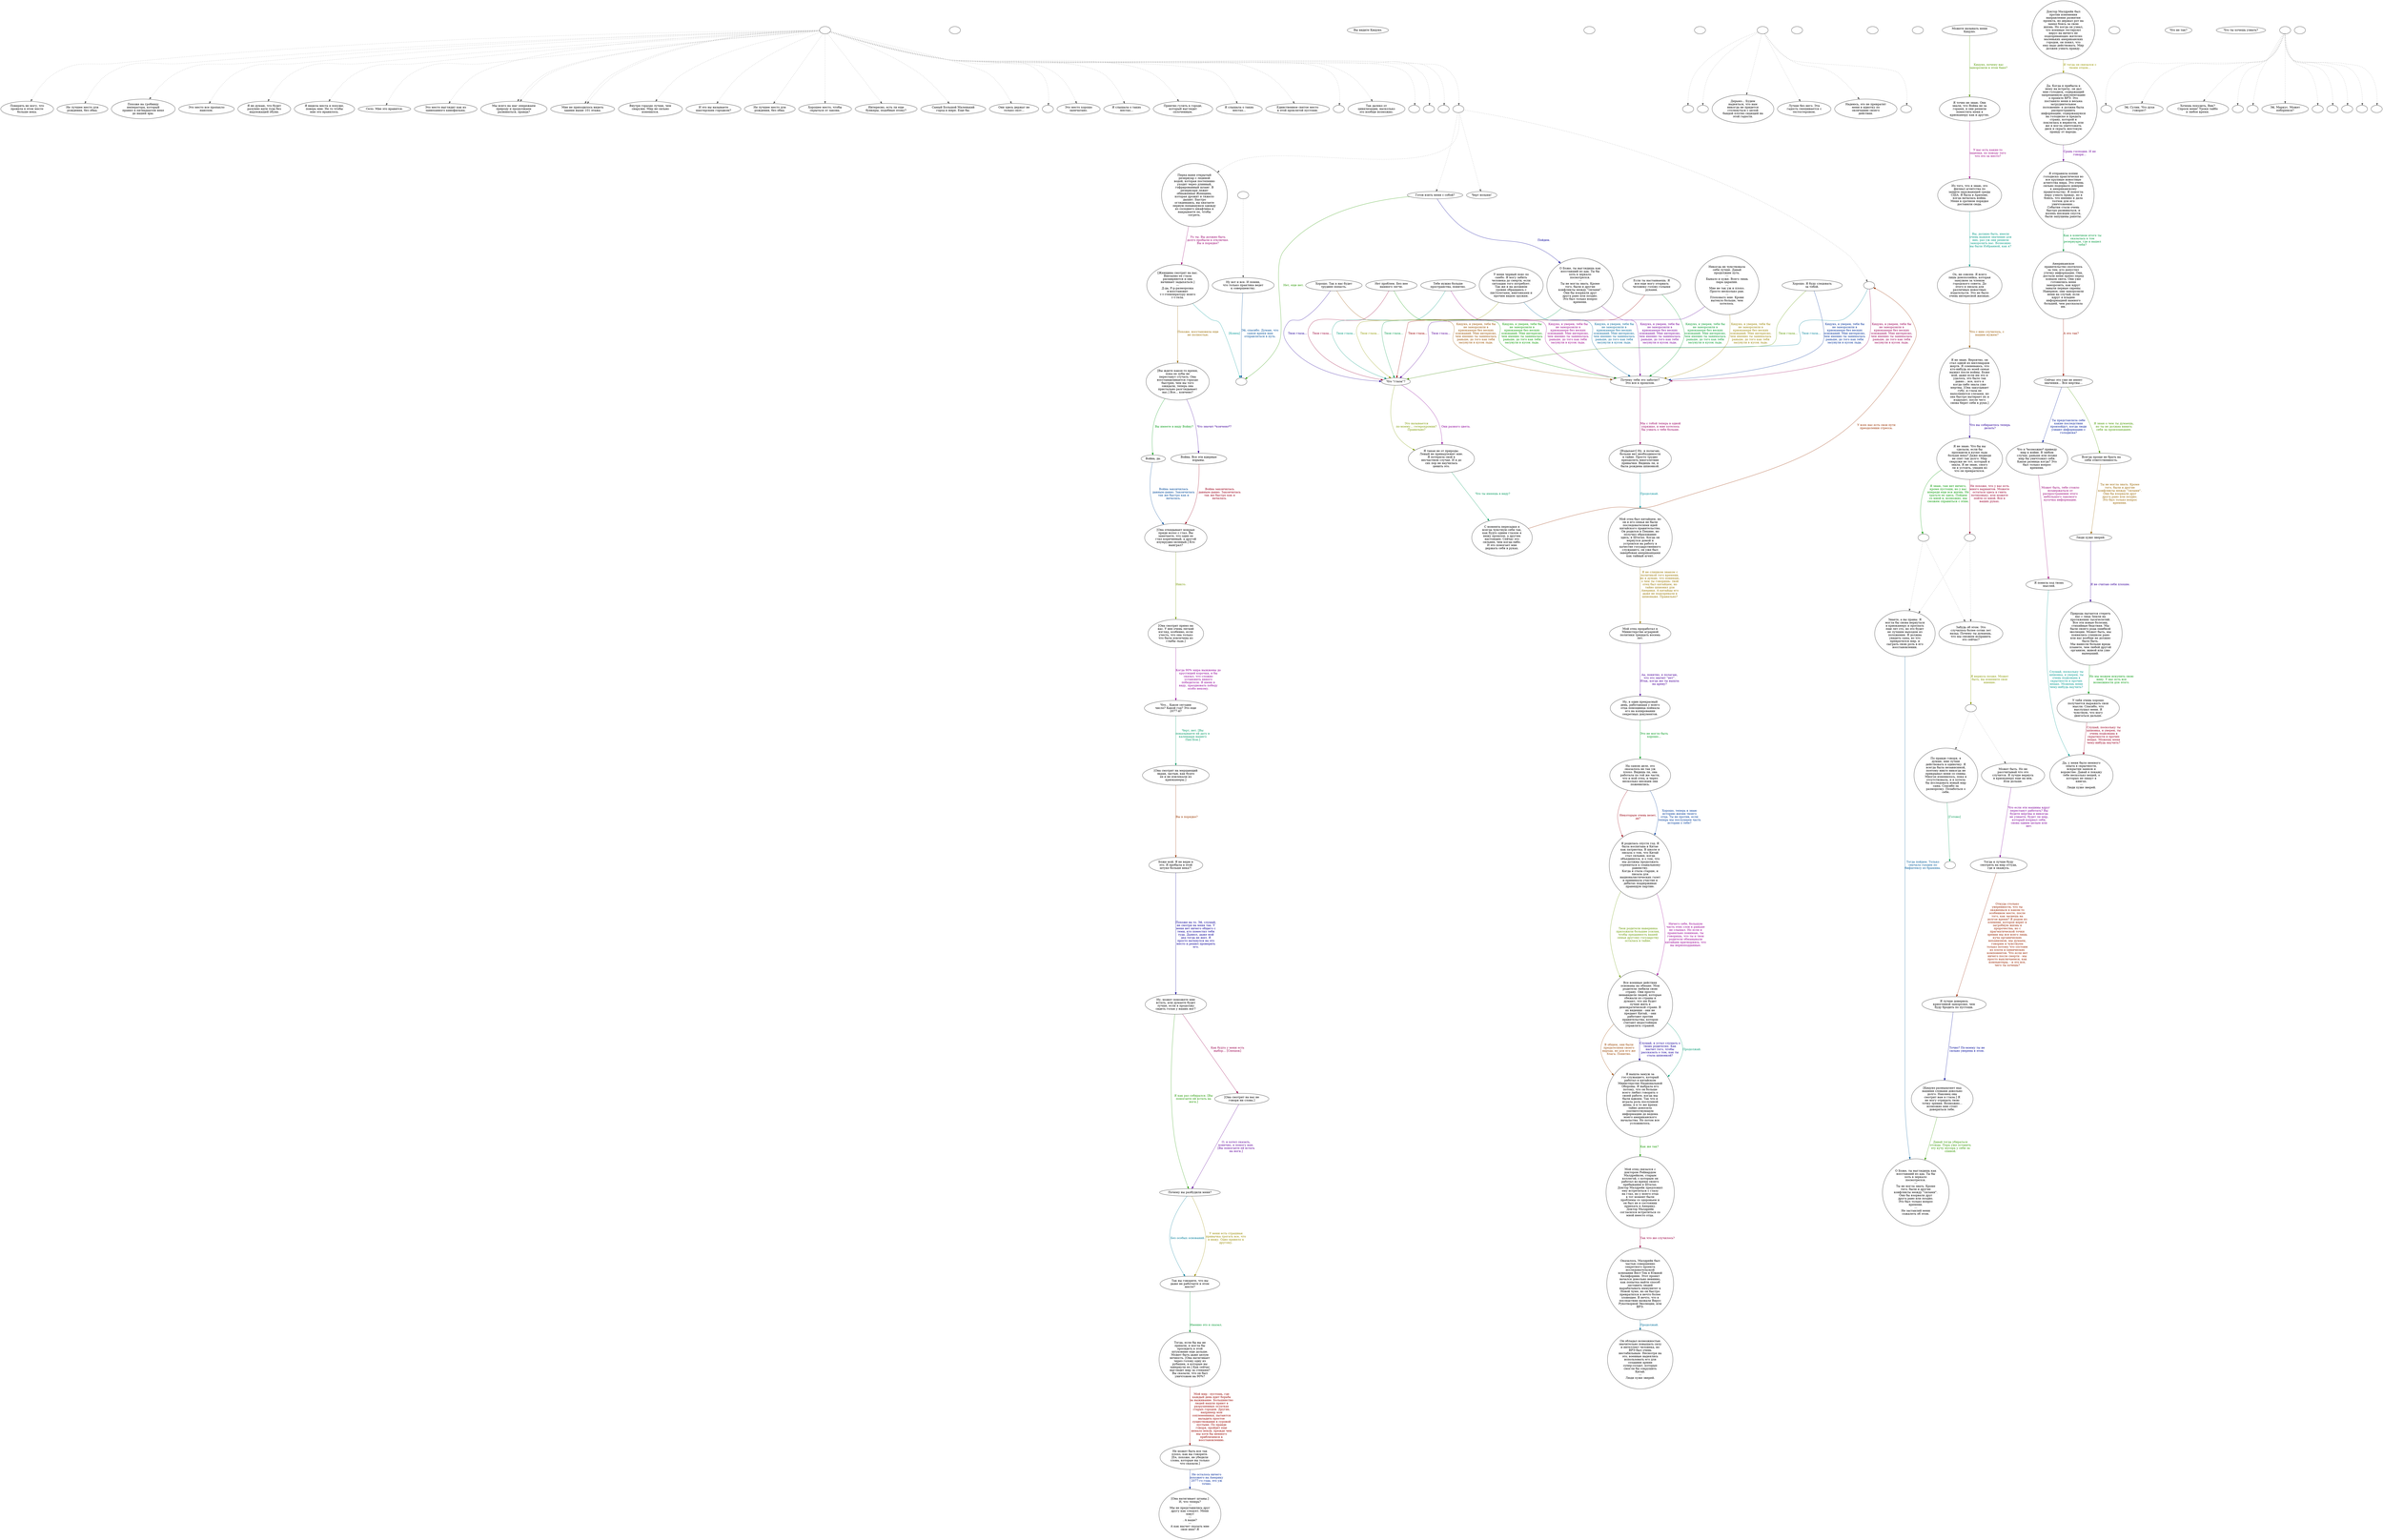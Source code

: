 digraph epac12 {
  "critter_p_proc" [style=filled       fillcolor="#FFFFFF"       color="#000000"]
  "critter_p_proc" -> "Node2000" [style=dotted color="#555555"]
  "critter_p_proc" -> "Node2001" [style=dotted color="#555555"]
  "critter_p_proc" -> "Node2002" [style=dotted color="#555555"]
  "critter_p_proc" -> "Node2003" [style=dotted color="#555555"]
  "critter_p_proc" -> "Node2004" [style=dotted color="#555555"]
  "critter_p_proc" -> "Node2005" [style=dotted color="#555555"]
  "critter_p_proc" -> "Node2006" [style=dotted color="#555555"]
  "critter_p_proc" -> "Node2007" [style=dotted color="#555555"]
  "critter_p_proc" -> "Node2018" [style=dotted color="#555555"]
  "critter_p_proc" -> "Node2019" [style=dotted color="#555555"]
  "critter_p_proc" -> "Node2010" [style=dotted color="#555555"]
  "critter_p_proc" -> "Node2011" [style=dotted color="#555555"]
  "critter_p_proc" -> "Node2012" [style=dotted color="#555555"]
  "critter_p_proc" -> "Node2013" [style=dotted color="#555555"]
  "critter_p_proc" -> "Node2014" [style=dotted color="#555555"]
  "critter_p_proc" -> "Node2015" [style=dotted color="#555555"]
  "critter_p_proc" -> "Node2016" [style=dotted color="#555555"]
  "critter_p_proc" -> "Node2017" [style=dotted color="#555555"]
  "critter_p_proc" -> "Node2018" [style=dotted color="#555555"]
  "critter_p_proc" -> "Node2019" [style=dotted color="#555555"]
  "critter_p_proc" -> "Node2020" [style=dotted color="#555555"]
  "critter_p_proc" -> "Node2021" [style=dotted color="#555555"]
  "critter_p_proc" -> "Node2022" [style=dotted color="#555555"]
  "critter_p_proc" -> "Node2023" [style=dotted color="#555555"]
  "critter_p_proc" -> "Node2024" [style=dotted color="#555555"]
  "critter_p_proc" -> "Node2025" [style=dotted color="#555555"]
  "critter_p_proc" -> "Node2026" [style=dotted color="#555555"]
  "critter_p_proc" -> "Node2027" [style=dotted color="#555555"]
  "critter_p_proc" -> "Node2028" [style=dotted color="#555555"]
  "critter_p_proc" -> "Node2029" [style=dotted color="#555555"]
  "critter_p_proc" -> "talk_p_proc" [style=dotted color="#555555"]
  "critter_p_proc" [label=""]
  "start" [style=filled       fillcolor="#FFFFFF"       color="#000000"]
  "start" [label=""]
  "look_at_p_proc" [style=filled       fillcolor="#FFFFFF"       color="#000000"]
  "look_at_p_proc" [label="Вы видите Кицунэ."]
  "description_p_proc" [style=filled       fillcolor="#FFFFFF"       color="#000000"]
  "description_p_proc" [label=""]
  "use_skill_on_p_proc" [style=filled       fillcolor="#FFFFFF"       color="#000000"]
  "use_skill_on_p_proc" [label=""]
  "use_obj_on_p_proc" [style=filled       fillcolor="#FFFFFF"       color="#000000"]
  "use_obj_on_p_proc" -> "Node4000" [style=dotted color="#555555"]
  "use_obj_on_p_proc" -> "Node4001" [style=dotted color="#555555"]
  "use_obj_on_p_proc" -> "Node4002" [style=dotted color="#555555"]
  "use_obj_on_p_proc" -> "Node4003" [style=dotted color="#555555"]
  "use_obj_on_p_proc" -> "Node4004" [style=dotted color="#555555"]
  "use_obj_on_p_proc" -> "Node4005" [style=dotted color="#555555"]
  "use_obj_on_p_proc" [label=""]
  "damage_p_proc" [style=filled       fillcolor="#FFFFFF"       color="#000000"]
  "damage_p_proc" [label=""]
  "map_enter_p_proc" [style=filled       fillcolor="#FFFFFF"       color="#000000"]
  "map_enter_p_proc" [label=""]
  "map_update_p_proc" [style=filled       fillcolor="#FFFFFF"       color="#000000"]
  "map_update_p_proc" [label=""]
  "talk_p_proc" [style=filled       fillcolor="#FFFFFF"       color="#000000"]
  "talk_p_proc" -> "Node001" [style=dotted color="#555555"]
  "talk_p_proc" -> "Node1000" [style=dotted color="#555555"]
  "talk_p_proc" -> "Node060" [style=dotted color="#555555"]
  "talk_p_proc" -> "kill_p_proc" [style=dotted color="#555555"]
  "talk_p_proc" [label=""]
  "kill_p_proc" [style=filled       fillcolor="#FFFFFF"       color="#000000"]
  "kill_p_proc" [label="Черт возьми!"]
  "Node001" [style=filled       fillcolor="#FFFFFF"       color="#000000"]
  "Node001" [label="Перед вами открытый\nрезервуар с ледяной\nводой, которая постепенно\nуходит через длинный,\nгофрированный шланг. В\nрезервуаре лежит\nобнаженная Женщина,\nкоторая дрожит и тяжело\nдышит. Быстро\nоглядевшись, вы хватаете\nпервую попавшуюся одежду\nиз соседнего шкафчика и\nнакрываете ее, чтобы\nсогреть."]
  "Node001" -> "Node002" [label="Ух ты. Вы должно быть\nдолго пробыли в отключке.\nВы в порядке?" color="#99006E" fontcolor="#99006E"]
  "Node002" [style=filled       fillcolor="#FFFFFF"       color="#000000"]
  "Node002" [label="[Женщина смотрит на вас.\nВнезапно ее глаза\nрасширяются и она\nначинает задыхаться.]\n---\nД-да, Р-р-разморозка\nв-восстановит\nт-т-ттемпературу моего\nт-т-тела."]
  "Node002" -> "Node999" [label="[Конец]" color="#009998" fontcolor="#009998"]
  "Node002" -> "Node003" [label="Похоже, восстановила еще\nне полностью." color="#996B00" fontcolor="#996B00"]
  "Node003" [style=filled       fillcolor="#FFFFFF"       color="#000000"]
  "Node003" [label="[Вы ждете какое-то время,\nпока ее зубы не\nперестанут стучать. Она\nвосстанавливается гораздо\nбыстрее, чем вы того\nожидали, теперь она\nпристально разглядывает\nвас.] Все... кончено?"]
  "Node003" -> "Node004" [label="Что значит *кончено*?" color="#3E0099" fontcolor="#3E0099"]
  "Node003" -> "Node005" [label="Вы имеете в виду Войну?" color="#009912" fontcolor="#009912"]
  "Node004" [style=filled       fillcolor="#FFFFFF"       color="#000000"]
  "Node004" [label="Война. Все эти ядерные\nвзрывы."]
  "Node004" -> "Node006" [label="Война закончилась\nдавным-давно. Закончилась\nтак же быстро как и\nначалась." color="#99001B" fontcolor="#99001B"]
  "Node005" [style=filled       fillcolor="#FFFFFF"       color="#000000"]
  "Node005" [label="Война, да."]
  "Node005" -> "Node006" [label="Война закончилась\nдавным-давно. Закончилась\nтак же быстро как и\nначалась." color="#004899" fontcolor="#004899"]
  "Node006" [style=filled       fillcolor="#FFFFFF"       color="#000000"]
  "Node006" [label="[Она откидывает мокрые\nпряди волос с глаз. Вы\nзамечаете, что один ее\nглаз коричневый, а другой\nизумрудно-зеленый.] Кто\nвыиграл?"]
  "Node006" -> "Node007" [label="Никто." color="#749900" fontcolor="#749900"]
  "Node007" [style=filled       fillcolor="#FFFFFF"       color="#000000"]
  "Node007" [label="[Она смотрит прямо на\nвас. У нее очень легкий\nвзгляд, особенно, если\nучесть, что она только\nчто была извлечена из\nглыбы льда.]"]
  "Node007" -> "Node008" [label="Когда 90% мира выжжены до\nхрустящей корочки, я бы\nсказал, что сложно\nустановить явного\nпобедителя. Я имею в\nвиду, праздновать победу\nособо некому." color="#910099" fontcolor="#910099"]
  "Node008" [style=filled       fillcolor="#FFFFFF"       color="#000000"]
  "Node008" [label="Что... Какое сегодня\nчисло? Какой год? Это еще\n2077-й?"]
  "Node008" -> "Node009" [label="Черт, нет. [Вы\nпоказываете ей дату в\nкалендаре вашего\nПип-Боя.]" color="#009965" fontcolor="#009965"]
  "Node009" [style=filled       fillcolor="#FFFFFF"       color="#000000"]
  "Node009" [label="[Она смотрит на мерцающий\nэкран, застыв, как будто\nее и не извлекали из\nкриокамеры.]"]
  "Node009" -> "Node010" [label="Вы в порядке?" color="#993800" fontcolor="#993800"]
  "Node010" [style=filled       fillcolor="#FFFFFF"       color="#000000"]
  "Node010" [label="Боже мой. Я не верю в\nэто. Я пробыла в этой\nштуке больше века?!"]
  "Node010" -> "Node011" [label="Похоже на то. Эй, слушай,\nне смотри на меня так. У\nменя нет ничего общего с\nтеми, кто поместил тебя\nтуда. Дьявол, даже мой\nдед тогда не жил. Я\nпросто наткнулся на это\nместо и решил проверить\nего." color="#0B0099" fontcolor="#0B0099"]
  "Node011" [style=filled       fillcolor="#FFFFFF"       color="#000000"]
  "Node011" [label="Ну, может поможете мне\nвстать, или думаете будет\nлучше, если я продолжу\nсидеть голая у ваших ног?"]
  "Node011" -> "Node012" [label="Я как раз собирался. [Вы\nпомогаете ей встать на\nноги.]" color="#219900" fontcolor="#219900"]
  "Node011" -> "Node012a" [label="Как будто у меня есть\nвыбор... [Смешок]" color="#99004E" fontcolor="#99004E"]
  "Node012" [style=filled       fillcolor="#FFFFFF"       color="#000000"]
  "Node012" [label="Почему вы разбудили меня?"]
  "Node012" -> "Node013" [label="Без особых оснований." color="#007B99" fontcolor="#007B99"]
  "Node012" -> "Node013" [label="У меня есть страшная\nпривычка трогать все, что\nя вижу. Одно привело к\nдругому." color="#998B00" fontcolor="#998B00"]
  "Node012a" [style=filled       fillcolor="#FFFFFF"       color="#000000"]
  "Node012a" [label="[Она смотрит на вас не\nговоря ни слова.]"]
  "Node012a" -> "Node012" [label="О, я хотел сказать,\nконечно, я помогу вам.\n[Вы помогаете ей встать\nна ноги.]" color="#5E0099" fontcolor="#5E0099"]
  "Node013" [style=filled       fillcolor="#FFFFFF"       color="#000000"]
  "Node013" [label="Так вы говорите, что вы\nдаже не работаете в этом\nместе?"]
  "Node013" -> "Node014" [label="Именно это я сказал." color="#009931" fontcolor="#009931"]
  "Node014" [style=filled       fillcolor="#FFFFFF"       color="#000000"]
  "Node014" [label="Тогда, если бы вы не\nпришли, я могла бы\nпросидеть в этой\nштуковине еще дольше.\nМожет быть даже целую\nвечность. [Она натягивает\nчерез голову одну из\nрубашек, в которые вы\nзавернули ее.] Как сейчас\nвыглядит мир за стенами?\nВы сказали, что он был\nуничтожен на 90%?"]
  "Node014" -> "Node015" [label="Мой мир - пустошь, где\nкаждый день идет борьба\nза выживание. Большинство\nлюдей нашли приют в\nразрушенных остатках\nстарых городов. Другие,\nнапример мои\nсоплеменники, пытаются\nналадить простое\nсуществование в суровой\nпустыне. По правде\nговоря, пройдет еще\nнемало веков, прежде чем\nмы хотя бы немного\nприблизимся к\nвосстановлению." color="#990500" fontcolor="#990500"]
  "Node015" [style=filled       fillcolor="#FFFFFF"       color="#000000"]
  "Node015" [label="Не может быть все так\nплохо, как вы говорите.\n[Ее, похоже, не убедили\nслова, которые вы только\nчто сказали.]"]
  "Node015" -> "Node016" [label="Не осталось ничего\nпохожего на Америку\n2077-го года, это уж\nточно." color="#002899" fontcolor="#002899"]
  "Node016" [style=filled       fillcolor="#FFFFFF"       color="#000000"]
  "Node016" [label="[Она натягивает штаны.]\nИ, что теперь?\n---\nМы не представились друг\nдругу как следует. Меня\nзовут\n---\n. А ваше?\n---\nА как насчет сказать мне\nсвое имя? Я"]
  "Node017" [style=filled       fillcolor="#FFFFFF"       color="#000000"]
  "Node017" [label="Можете называть меня\nКицунэ."]
  "Node017" -> "Node018" [label="Кицунэ, почему вас\nзаморозили в этом баке?" color="#559900" fontcolor="#559900"]
  "Node018" [style=filled       fillcolor="#FFFFFF"       color="#000000"]
  "Node018" [label="Я точно не знаю. Они\nзнали, что Война не за\nгорами, и они решили\nпоместить меня в\nкриокамеру как и других."]
  "Node018" -> "Node019" [label="У вас есть какие-то\nзацепки, по поводу того\nчто это за место?" color="#990081" fontcolor="#990081"]
  "Node019" [style=filled       fillcolor="#FFFFFF"       color="#000000"]
  "Node019" [label="Из того, что я знаю, это\nфилиал агентства по\nзащите окружающей среды\nСША. Я была в Аризоне,\nкогда началась война.\nМеня в срочном порядке\nдоставили сюда."]
  "Node019" -> "Node020" [label="Вы, должно быть, имели\nочень важное значение для\nних, раз уж они решили\nзаморозить вас. Возможно\nвы были Избранной, как я?" color="#009984" fontcolor="#009984"]
  "Node020" [style=filled       fillcolor="#FFFFFF"       color="#000000"]
  "Node020" [label="Ох, не совсем. Я всего\nлишь домохозяйка, которая\nзамужем за членом\nгородского совета. До\nэтого я писала для\nразличных новостных\nиздательств. Это не было\nочень интересной жизнью."]
  "Node020" -> "Node021" [label="Что с ним случилось, с\nвашим мужем?" color="#995700" fontcolor="#995700"]
  "Node021" [style=filled       fillcolor="#FFFFFF"       color="#000000"]
  "Node021" [label="Я не знаю. Вероятно, он\nстал одной из миллиардов\nжертв. Я сомневаюсь, что\nкто-нибудь из моей семьи\nвыжил после войны. Боже\nмой, даже если им это и\nудалось, это было так\nдавно... все, кого я\nкогда-либо знала уже\nмертвы. [Она закусывает\nгубу, и глаза ее\nнаполняются слезами, но\nона быстро вытирает их и\nвздыхает, после чего\nснова берет себя в руки.]"]
  "Node021" -> "Node022" [label="Что вы собираетесь теперь\nделать?" color="#2B0099" fontcolor="#2B0099"]
  "Node022" [style=filled       fillcolor="#FFFFFF"       color="#000000"]
  "Node022" [label="Я не знаю. Что бы вы\nсделали, если бы\nпросидели в куске льда\nбольше века? Даже медведи\nне спят так долго. Мир\nснаружи не тот, который я\nзнала. Я не знаю, смогу\nли я устоять, увидев во\nчто он превратился."]
  "Node022" -> "Node900" [label="Я знаю, там нет ничего,\nкроме пустоши, но у вас\nвпереди еще вся жизнь. Не\nтратьте ее здесь. Пойдем\nсо мной и, возможно, мы\nсможем справиться с этим." color="#029900" fontcolor="#029900"]
  "Node022" -> "Node904" [label="Не похоже, что у вас есть\nмного вариантов. Можете\nостаться здесь и гнить\nпотихоньку, или можете\nпойти со мной. Все в\nваших руках." color="#99002E" fontcolor="#99002E"]
  "Node023" [style=filled       fillcolor="#FFFFFF"       color="#000000"]
  "Node023" [label="Знаете, а вы правы. Я\nмогла бы снова вернуться\nв криокамеру и проспать\nеще лет сто, но это будет\nне лучшим выходом из\nположения. Я должна\nувидеть сама, во что\nпревратился мир, и\nсыграть свою роль в его\nвосстановлении."]
  "Node023" -> "Node901" [label="Тогда пойдем. Только\nсначала съедим по\nбифштексу из брамина." color="#005B99" fontcolor="#005B99"]
  "Node024" [style=filled       fillcolor="#FFFFFF"       color="#000000"]
  "Node024" [label="Забудь об этом. Это\nслучилось более сотни лет\nназад. Почему ты думаешь,\nчто мы сможем исправить\nэто сейчас?"]
  "Node024" -> "Node903" [label="Я вернусь позже. Может\nбыть, вы измените свое\nмнение." color="#889900" fontcolor="#889900"]
  "Node025" [style=filled       fillcolor="#FFFFFF"       color="#000000"]
  "Node025" [label="Может быть. Но не\nрассчитывай что это\nслучится. Я лучше вернусь\nв криокамеру еще на век.\nИли дольше."]
  "Node025" -> "Node026" [label="Что если эти машины вдруг\nперестанут работать? Вы\nбудете мертвы и никогда\nне узнаете, будет ли мир,\nкоторый взорвал себя,\nснова одним целым или\nнет." color="#7E0099" fontcolor="#7E0099"]
  "Node025b" [style=filled       fillcolor="#FFFFFF"       color="#000000"]
  "Node025b" [label="По правде говоря, я\nдумаю, мне лучше\nдействовать в одиночку. Я\nвсегда была независимой,\nпоэтому никто никогда не\nприкрывал меня со спины.\nМногое изменилось, пока я\nотсутствовала, и я хотела\nбы исследовать новый мир\nсама. Спасибо за\nразморозку. Позаботься о\nсебе."]
  "Node025b" -> "Node025c" [label="[Готово]" color="#009951" fontcolor="#009951"]
  "Node025c" [style=filled       fillcolor="#FFFFFF"       color="#000000"]
  "Node025c" [label=""]
  "Node026" [style=filled       fillcolor="#FFFFFF"       color="#000000"]
  "Node026" [label="Тогда я лучше буду\nсмотреть на мир оттуда,\nгде я окажусь."]
  "Node026" -> "Node027" [label="Откуда столько\nуверенности, что ты\nокажешься в каком-то\nособенном месте, после\nтого, как заснешь на\nдолгое время? Я родом из\nплемени, которое верит в\nзагробную жизнь и\nпророчества, но с\nпрагматической точки\nзрения мы все всего лишь\nкуча органических\nмеханизмов, мы думаем,\nговорим и чувствуем\nтолько потому что состоим\nиз плоти и химических\nкомпонентов. Что если нет\nничего после смерти - мы\nпросто выключаемся, как\nкомпьютеры, - и это все,\nчего ты хочешь?" color="#992400" fontcolor="#992400"]
  "Node027" [style=filled       fillcolor="#FFFFFF"       color="#000000"]
  "Node027" [label="Я лучше доверюсь\nкриогенной заморозке, чем\nбуду бродить по пустоши."]
  "Node027" -> "Node028" [label="Точно? По-моему ты не\nсильно уверена в этом." color="#000899" fontcolor="#000899"]
  "Node028" [style=filled       fillcolor="#FFFFFF"       color="#000000"]
  "Node028" [label="[Кицунэ размышляет над\nвашими словами довольно\nдолго. Наконец она\nсмотрит вам в глаза.] Я\nне могу отрицать твою\nточку зрения. Возможно...\nвозможно мне стоит\nдовериться тебе."]
  "Node028" -> "Node901" [label="Давай тогда убираться\nотсюда. Пора уже оставить\nэту кучу мусора у себя за\nспиной." color="#359900" fontcolor="#359900"]
  "Node029" [style=filled       fillcolor="#FFFFFF"       color="#000000"]
  "Node029" [label="Почему тебя это заботит?\nЭто все в прошлом."]
  "Node029" -> "Node030" [label="Мы с тобой теперь в одной\nупряжке, и мне хотелось\nбы узнать о тебе больше." color="#990062" fontcolor="#990062"]
  "Node030" [style=filled       fillcolor="#FFFFFF"       color="#000000"]
  "Node030" [label="[Вздыхает] Ну, я полагаю,\nбольше нет необходимости\nв тайне. Просто трудно\nпреодолеть многолетние\nпривычки. Видишь ли, я\nбыла рождена шпионкой."]
  "Node030" -> "Node031" [label="Продолжай." color="#008E99" fontcolor="#008E99"]
  "Node031" [style=filled       fillcolor="#FFFFFF"       color="#000000"]
  "Node031" [label="Мой отец был китайцем, но\nон и его семья не были\nпоследователями идей\nкитайского правительства.\nОн родился в Пекине, но\nполучил образование\nздесь, в Штатах. Когда он\nвернулся домой и\nустроился на работу в\nкачестве государственного\nслужащего, он уже был\nзавербован американцами\nкак тайный агент."]
  "Node031" -> "Node032" [label="Я не слишком знаком с\nполитикой того времени,\nно я думаю, что понимаю,\nо чем ты говоришь: твой\nотец был китайцем, но\nтайно шпионил для\nАмерики. А китайцы его\nдаже не подозревали в\nшпионаже. Правильно?" color="#997700" fontcolor="#997700"]
  "Node032" [style=filled       fillcolor="#FFFFFF"       color="#000000"]
  "Node032" [label="Мой отец проработал в\nМинистерстве аграрной\nполитики тридцать восемь\nлет."]
  "Node032" -> "Node033" [label="Аа, понятно, я полагаю,\nчто это значит \"нет\".\nИтак, когда же ты вышла\nна арену?" color="#4A0099" fontcolor="#4A0099"]
  "Node033" [style=filled       fillcolor="#FFFFFF"       color="#000000"]
  "Node033" [label="Ну, в один прекрасный\nдень, работавшая у моего\nотца помощница поймала\nего на копировании\nсекретных документов."]
  "Node033" -> "Node034" [label="Это не могло быть\nхорошо..." color="#00991E" fontcolor="#00991E"]
  "Node034" [style=filled       fillcolor="#FFFFFF"       color="#000000"]
  "Node034" [label="На самом деле, это\nоказалось не так уж\nплохо. Видишь ли, она\nработала по той же части,\nчто и мой отец, и через\nнесколько месяцев они\nпоженились."]
  "Node034" -> "Node035" [label="Некоторым очень везет,\nда?" color="#99000F" fontcolor="#99000F"]
  "Node034" -> "Node035" [label="Хорошо, теперь я знаю\nисторию жизни твоего\nотца. Ты не против, если\nтеперь мы послушаем часть\nистории о тебе?" color="#003B99" fontcolor="#003B99"]
  "Node035" [style=filled       fillcolor="#FFFFFF"       color="#000000"]
  "Node035" [label="Я родилась спустя год. Я\nбыла воспитана в Китае\nкак патриотка. В школе я\nписала о том, что Китай\nстал сильнее, когда\nобъединился, и о том, что\nмы должны продолжать\nстремиться к социальному\nравенству.\nКогда я стала старше, я\nписала для\nнационалистических газет\nи принимала участие в\nдебатах поддерживая\nправящую партию."]
  "Node035" -> "Node036" [label="Твои родители наверняка\nприложили большие усилия,\nчтобы преданность вашей\nсемьи другому государству\nосталась в тайне." color="#689900" fontcolor="#689900"]
  "Node035" -> "Node036" [label="Ничего себе, большую\nчасть этих слов я раньше\nне слышал. Но если я\nправильно понимаю, ты\nговоришь, что ты и твои\nродители обманывали\nкитайцев притворяясь, что\nвы верноподданные." color="#990095" fontcolor="#990095"]
  "Node036" [style=filled       fillcolor="#FFFFFF"       color="#000000"]
  "Node036" [label="Все военные действия\nоснованы на обмане. Мои\nродители любили свою\nстрану. Они просто\nненавидели людей, которые\nсбежали из страны и\nдумают, что им будет\nлучше жить в\nдемократической стране. В\nих видении - они не\nпредают Китай, - они\nработают против\nправительства, которое\nсчитают недостойным\nуправлять страной."]
  "Node036" -> "Node037" [label="Продолжай." color="#009971" fontcolor="#009971"]
  "Node036" -> "Node037" [label="В общем, они были\nпредателями своего\nнарода, но для его же\nблага. Понятно." color="#994400" fontcolor="#994400"]
  "Node036" -> "Node037" [label="Слушай, я устал слушать о\nтвоих родителях. Как\nнасчет того, чтобы\nрассказать о том, как ты\nстала шпионкой?" color="#170099" fontcolor="#170099"]
  "Node037" [style=filled       fillcolor="#FFFFFF"       color="#000000"]
  "Node037" [label="Я вышла замуж за\nгос-служащего, который\nработал в китайском\nМинистерстве Национальной\nОбороны. Я выбрала его\nпотому, что он больше\nвсего любил говорить о\nсвоей работе, когда мы\nбыли вдвоем. Так что я\nиграла роль послушной\nжены, и в то же время\nтайно доносила\nсоответствующую\nинформацию до ведома\nмоего американского\nначальства. Но потом все\nусложнилось."]
  "Node037" -> "Node038" [label="Как же так?" color="#159900" fontcolor="#159900"]
  "Node038" [style=filled       fillcolor="#FFFFFF"       color="#000000"]
  "Node038" [label="Мой отец связался с\nдоктором Рейнардом\nМалдрейком, старым\nколлегой, с которым он\nработал во время своего\nпребывания в Штатах.\nДоктор Малдрейк предложил\nему встретиться с глазу\nна глаз, но у моего отца\nв тот момент были\nпроблемы со здоровьем и\nон был не в состоянии\nприехать в Америку.\nДоктор Малдрейк\nсогласился встретиться со\nмной вместо отца."]
  "Node038" -> "Node039" [label="Так что же случилось?" color="#990042" fontcolor="#990042"]
  "Node039" [style=filled       fillcolor="#FFFFFF"       color="#000000"]
  "Node039" [label="Оказалось, Малдрейк был\nчастью совершенно\nсекретного проекта\nисследовательской\nкомпании Вест-Тек в Южной\nКалифорнии. Этот проект\nначался довольно невинно,\nкак попытка найти способ\nзаставить людей\nвырабатывать иммунитет к\nНовой чуме, но он быстро\nпревратился в нечто более\nзловещее. В нечто, что в\nпоследствии назвали Вирус\nРукотворной Эволюции, или\nВРЭ."]
  "Node039" -> "Node040" [label="Продолжай." color="#006F99" fontcolor="#006F99"]
  "Node040" [style=filled       fillcolor="#FFFFFF"       color="#000000"]
  "Node040" [label="Он обладал возможностью\nзначительно повышать силу\nи интеллект человека, но\nВРЭ был очень\nнестабильным. Несмотря на\nэто, военные надеялись\nиспользовать его для\nсоздания армии\nсупер-солдат, которые\nсмогли бы сокрушить\nКитай.\n---\nЛюди хуже зверей."]
  "Node041" [style=filled       fillcolor="#FFFFFF"       color="#000000"]
  "Node041" [label="Доктор Малдрейк был\nпротив изменения\nнаправления развития\nпроекта, но держал рот на\nзамке боясь за свою\nжизнь. Но когда он узнал,\nчто военные тестируют\nвирус на ничего не\nподозревающих жителях\nмаленьких американских\nгородов, он понял, что\nему надо действовать. Мир\nдолжен узнать правду."]
  "Node041" -> "Node042" [label="И тогда он связался с\nтвоим отцом..." color="#999700" fontcolor="#999700"]
  "Node042" [style=filled       fillcolor="#FFFFFF"       color="#000000"]
  "Node042" [label="Да. Когда я прибыла к\nнему на встречу, он дал\nмне голодиск, содержащий\nзапрещенную документацию\nо проекте ВРЭ. Это\nпоставило меня в весьма\nзатруднительное\nположение: я должна была\nраспространить\nинформацию, содержащуюся\nна голодиске и предать\nстрану, которой я\nпоклялась в верности, или\nже я могла уничтожить\nдиск и скрыть жестокую\nправду от народа."]
  "Node042" -> "Node043" [label="Срань господня. И не\nговори..." color="#6A0099" fontcolor="#6A0099"]
  "Node043" [style=filled       fillcolor="#FFFFFF"       color="#000000"]
  "Node043" [label="Я отправила копии\nголодиска практически во\nвсе крупные новостные\nагентства мира. Это очень\nсильно подорвало доверие\nк американскому\nправительству. Я помогла\nмиру узнать правду, но я\nбоюсь, что именно я дала\nтолчок для его\nуничтожения...\nСобытия стали очень\nбыстро развиваться, и\nвосемь месяцев спустя,\nбыли запущены ракеты."]
  "Node043" -> "Node044" [label="Как в конечном итоге ты\nоказалась в том\nрезервуаре, где я нашел\nтебя?" color="#00993D" fontcolor="#00993D"]
  "Node044" [style=filled       fillcolor="#FFFFFF"       color="#000000"]
  "Node044" [label="Американское\nправительство охотилось\nза тем, кто допустил\nутечку информации. Они,\nдостали меня прямо перед\nконцом света. Они уже\nготовились меня\nзаморозить, как вдруг\nзавыли первые сирены.\nНаверное, они заморозили\nменя на случай, если\nвдруг я владею\nинформацией намного\nбольшей, чем рассказала\nим."]
  "Node044" -> "Node045" [label="А это так?" color="#991100" fontcolor="#991100"]
  "Node045" [style=filled       fillcolor="#FFFFFF"       color="#000000"]
  "Node045" [label="Сейчас это уже не имеет\nзначения... Все мертвы..."]
  "Node045" -> "Node046" [label="Ты представляла себе\nкакие последствия\nпроизойдут, когда люди\nузнают информацию с\nголодиска?" color="#001C99" fontcolor="#001C99"]
  "Node045" -> "Node048" [label="Я знаю о чем ты думаешь,\nно ты не должна винить\nсебя за произошедшее." color="#489900" fontcolor="#489900"]
  "Node046" [style=filled       fillcolor="#FFFFFF"       color="#000000"]
  "Node046" [label="Что я *возможно* приведу\nмир к войне. В любом\nслучае, раньше или позже\nмир бы уничтожил себя.\nКакая разница когда? Это\nбыл только вопрос\nвремени."]
  "Node046" -> "Node047" [label="Может быть, тебе стоило\nвоздержаться от\nраспространения этого\nнебольшого лакомого\nкусочка информации." color="#990075" fontcolor="#990075"]
  "Node047" [style=filled       fillcolor="#FFFFFF"       color="#000000"]
  "Node047" [label="Я поняла ход твоих\nмыслей."]
  "Node047" -> "Node052" [label="Слушай, поскольку ты\nшпионка, я уверен, ты\nочень подкована в\nскрытности и прочих\nвещах. Можешь меня\nчему-нибудь научить?" color="#009990" fontcolor="#009990"]
  "Node048" [style=filled       fillcolor="#FFFFFF"       color="#000000"]
  "Node048" [label="Всегда проще не брать на\nсебя ответственность."]
  "Node048" -> "Node049" [label="Ты не могла знать. Кроме\nтого, были и другие\nконфликты между \"силами\".\nОни бы взорвали друг\nдруга рано или поздно.\nЭто был только вопрос\nвремени." color="#996400" fontcolor="#996400"]
  "Node049" [style=filled       fillcolor="#FFFFFF"       color="#000000"]
  "Node049" [label="Люди хуже зверей."]
  "Node049" -> "Node050" [label="Я не считаю себя плохим." color="#370099" fontcolor="#370099"]
  "Node050" [style=filled       fillcolor="#FFFFFF"       color="#000000"]
  "Node050" [label="Природа пытается стереть\nнас с лица Земли на\nпротяжении тысячелетий.\nВсе эти новые болезни,\nстихийные бедствия. Мы\nбыли своего рода ошибкой\nэволюции. Может быть, мы\nпоявились слишком рано\nили нас вообще не должно\nбыло быть.\nМы нанесли больше вреда\nпланете, чем любой другой\nорганизм, живой или уже\nвымерший."]
  "Node050" -> "Node051" [label="Но мы можем искупить свою\nвину. У нас есть все\nвозможности для этого." color="#00990A" fontcolor="#00990A"]
  "Node051" [style=filled       fillcolor="#FFFFFF"       color="#000000"]
  "Node051" [label="У тебя очень хорошо\nполучается выражать свои\nмысли. Спасибо, что\nвыслушал меня. Я\nчувствую, что могу\nдвигаться дальше."]
  "Node051" -> "Node052" [label="Слушай, поскольку ты\nшпионка, я уверен, ты\nочень подкована в\nскрытности и прочих\nвещах. Можешь меня\nчему-нибудь научить?" color="#990022" fontcolor="#990022"]
  "Node052" [style=filled       fillcolor="#FFFFFF"       color="#000000"]
  "Node052" [label="Да, у меня было немного\nопыта в скрытности,\nвскрытии замков и\nворовстве. Давай я покажу\nтебе несколько вещей, о\nкоторых не пишут в\nкнигах.\n---\nЛюди хуже зверей."]
  "Node053" [style=filled       fillcolor="#FFFFFF"       color="#000000"]
  "Node053" [label="Ну вот и все. И помни,\nчто только практика ведет\nк совершенству."]
  "Node053" -> "Node999" [label="Эй, спасибо. Думаю, что\nсамое время нам\nотправляться в путь." color="#004F99" fontcolor="#004F99"]
  "Node054" [style=filled       fillcolor="#FFFFFF"       color="#000000"]
  "Node054" [label="Что \"глаза\"?"]
  "Node054" -> "Node055" [label="Это называется\nпо-моему... гетерохромия?\nПравильно?" color="#7C9900" fontcolor="#7C9900"]
  "Node054" -> "Node055" [label="Они разного цвета." color="#8A0099" fontcolor="#8A0099"]
  "Node055" [style=filled       fillcolor="#FFFFFF"       color="#000000"]
  "Node055" [label="Я такая не от природы.\nЛевый не принадлежит мне.\nЯ потеряла свой в\nнесчастном случае. И я до\nсих пор не научилась\nценить это."]
  "Node055" -> "Node056" [label="Что ты имеешь в виду?" color="#00995D" fontcolor="#00995D"]
  "Node056" [style=filled       fillcolor="#FFFFFF"       color="#000000"]
  "Node056" [label="С момента пересадки я\nвсегда чувствую себя так,\nкак будто одним глазом я\nвижу прошлое, а другим\nнастоящее. Сейчас это\nсильнее, чем когда-либо.\nИ это помогает мне\nдержать себя в руках."]
  "Node056" -> "Node1000" [label="У всех нас есть свои пути\nпреодоления стресса." color="#993000" fontcolor="#993000"]
  "Node060" [style=filled       fillcolor="#FFFFFF"       color="#000000"]
  "Node060" [label="Готов взять меня с собой?"]
  "Node060" -> "Node1100" [label="Пойдем." color="#040099" fontcolor="#040099"]
  "Node060" -> "Node999" [label="Нет, еще нет." color="#299900" fontcolor="#299900"]
  "Node900" [style=filled       fillcolor="#FFFFFF"       color="#000000"]
  "Node900" -> "Node023" [style=dotted color="#555555"]
  "Node900" -> "Node024" [style=dotted color="#555555"]
  "Node900" [label=""]
  "Node901" [style=filled       fillcolor="#FFFFFF"       color="#000000"]
  "Node901" [label="О Боже, ты выглядишь как\nвосставший из ада. Ты бы\nхоть в зеркало\nпосмотрелся.\n---\nТы не могла знать. Кроме\nтого, были и другие\nконфликты между \"силами\".\nОни бы взорвали друг\nдруга рано или поздно.\nЭто был только вопрос\nвремени.\n---\nНе заставляй меня\nсожалеть об этом."]
  "Node902" [style=filled       fillcolor="#FFFFFF"       color="#000000"]
  "Node902" -> "Node053" [style=dotted color="#555555"]
  "Node902" [label=""]
  "Node903" [style=filled       fillcolor="#FFFFFF"       color="#000000"]
  "Node903" -> "Node025" [style=dotted color="#555555"]
  "Node903" -> "Node025b" [style=dotted color="#555555"]
  "Node903" [label=""]
  "Node904" [style=filled       fillcolor="#FFFFFF"       color="#000000"]
  "Node904" -> "Node023" [style=dotted color="#555555"]
  "Node904" -> "Node024" [style=dotted color="#555555"]
  "Node904" [label=""]
  "Node1000" [style=filled       fillcolor="#FFFFFF"       color="#000000"]
  "Node1000" [label=""]
  "Node1000" -> "Node029" [label="Кицунэ, я уверен, тебя бы\nне заморозили в\nкриокамере без веских\nоснований. Мне интересно,\nчем именно ты занималась\nраньше, до того как тебя\nзасунули в кусок льда." color="#990056" fontcolor="#990056"]
  "Node1000" -> "Node054" [label="Твои глаза..." color="#008299" fontcolor="#008299"]
  "Node1001" [style=filled       fillcolor="#FFFFFF"       color="#000000"]
  "Node1001" [label="Никогда не чувствовала\nсебя лучше. Давай\nпродолжим путь.\n---\nБывало и хуже. Всего лишь\nпара царапин.\n---\nМне не так уж и плохо.\nПросто несколько ран.\n---\nПлоховато мне. Крови\nвытекло больше, чем\nхотелось."]
  "Node1001" -> "Node029" [label="Кицунэ, я уверен, тебя бы\nне заморозили в\nкриокамере без веских\nоснований. Мне интересно,\nчем именно ты занималась\nраньше, до того как тебя\nзасунули в кусок льда." color="#998300" fontcolor="#998300"]
  "Node1001" -> "Node054" [label="Твои глаза..." color="#570099" fontcolor="#570099"]
  "Node1002" [style=filled       fillcolor="#FFFFFF"       color="#000000"]
  "Node1002" [label=""]
  "Node1003" [style=filled       fillcolor="#FFFFFF"       color="#000000"]
  "Node1003" [label="Если ты настаиваешь. Я\nвсе еще могу оторвать\nчеловеку голову голыми\nруками."]
  "Node1003" -> "Node029" [label="Кицунэ, я уверен, тебя бы\nне заморозили в\nкриокамере без веских\nоснований. Мне интересно,\nчем именно ты занималась\nраньше, до того как тебя\nзасунули в кусок льда." color="#00992A" fontcolor="#00992A"]
  "Node1003" -> "Node054" [label="Твои глаза..." color="#990003" fontcolor="#990003"]
  "Node1004" [style=filled       fillcolor="#FFFFFF"       color="#000000"]
  "Node1004" [label="Хорошо. Я буду следовать\nза тобой."]
  "Node1004" -> "Node029" [label="Кицунэ, я уверен, тебя бы\nне заморозили в\nкриокамере без веских\nоснований. Мне интересно,\nчем именно ты занималась\nраньше, до того как тебя\nзасунули в кусок льда." color="#002F99" fontcolor="#002F99"]
  "Node1004" -> "Node054" [label="Твои глаза..." color="#5C9900" fontcolor="#5C9900"]
  "Node1005" [style=filled       fillcolor="#FFFFFF"       color="#000000"]
  "Node1005" [label="Тебе нужно больше\nпространства, понятно."]
  "Node1005" -> "Node029" [label="Кицунэ, я уверен, тебя бы\nне заморозили в\nкриокамере без веских\nоснований. Мне интересно,\nчем именно ты занималась\nраньше, до того как тебя\nзасунули в кусок льда." color="#990089" fontcolor="#990089"]
  "Node1005" -> "Node054" [label="Твои глаза..." color="#00997D" fontcolor="#00997D"]
  "Node1006" [style=filled       fillcolor="#FFFFFF"       color="#000000"]
  "Node1006" [label="Хорошо. Так в нас будет\nтруднее попасть."]
  "Node1006" -> "Node029" [label="Кицунэ, я уверен, тебя бы\nне заморозили в\nкриокамере без веских\nоснований. Мне интересно,\nчем именно ты занималась\nраньше, до того как тебя\nзасунули в кусок льда." color="#995000" fontcolor="#995000"]
  "Node1006" -> "Node054" [label="Твои глаза..." color="#230099" fontcolor="#230099"]
  "Node1007" [style=filled       fillcolor="#FFFFFF"       color="#000000"]
  "Node1007" [label="Что не так?"]
  "Node1008" [style=filled       fillcolor="#FFFFFF"       color="#000000"]
  "Node1008" [label="Что ты хочешь узнать?"]
  "Node1009" [style=filled       fillcolor="#FFFFFF"       color="#000000"]
  "Node1009" [label="Нет проблем. Без нее\nнамного легче."]
  "Node1009" -> "Node029" [label="Кицунэ, я уверен, тебя бы\nне заморозили в\nкриокамере без веских\nоснований. Мне интересно,\nчем именно ты занималась\nраньше, до того как тебя\nзасунули в кусок льда." color="#099900" fontcolor="#099900"]
  "Node1009" -> "Node054" [label="Твои глаза..." color="#990036" fontcolor="#990036"]
  "Node1010" [style=filled       fillcolor="#FFFFFF"       color="#000000"]
  "Node1010" [label="У меня черный пояс по\nсамбо. Я могу забить\nчеловека до смерти, если\nситуация того потребует.\nТак же я на должном\nуровне обращаюсь с\nпистолетами, винтовками и\nпрочим видом оружия."]
  "Node1010" -> "Node029" [label="Кицунэ, я уверен, тебя бы\nне заморозили в\nкриокамере без веских\nоснований. Мне интересно,\nчем именно ты занималась\nраньше, до того как тебя\nзасунули в кусок льда." color="#006399" fontcolor="#006399"]
  "Node1010" -> "Node054" [label="Твои глаза..." color="#8F9900" fontcolor="#8F9900"]
  "Node1100" [style=filled       fillcolor="#FFFFFF"       color="#000000"]
  "Node1100" [label="О Боже, ты выглядишь как\nвосставший из ада. Ты бы\nхоть в зеркало\nпосмотрелся.\n---\nТы не могла знать. Кроме\nтого, были и другие\nконфликты между \"силами\".\nОни бы взорвали друг\nдруга рано или поздно.\nЭто был только вопрос\nвремени."]
  "Node1100" -> "Node029" [label="Кицунэ, я уверен, тебя бы\nне заморозили в\nкриокамере без веских\nоснований. Мне интересно,\nчем именно ты занималась\nраньше, до того как тебя\nзасунули в кусок льда." color="#760099" fontcolor="#760099"]
  "Node1100" -> "Node054" [label="Твои глаза..." color="#00994A" fontcolor="#00994A"]
  "Node2000" [style=filled       fillcolor="#FFFFFF"       color="#000000"]
  "Node2000" [label="Поверить не могу, что\nпровела в этом месте\nбольше века."]
  "Node2001" [style=filled       fillcolor="#FFFFFF"       color="#000000"]
  "Node2001" [label="Не лучшее место для\nрождения, без обид."]
  "Node2002" [style=filled       fillcolor="#FFFFFF"       color="#000000"]
  "Node2002" [label="Похоже на гробницу\nимператора, который\nправил в пятнадцатом веке\nдо нашей эры."]
  "Node2003" [style=filled       fillcolor="#FFFFFF"       color="#000000"]
  "Node2003" [label="Это место все пропахло\nнавозом."]
  "Node2004" [style=filled       fillcolor="#FFFFFF"       color="#000000"]
  "Node2004" [label="Я не думаю, что будет\nразумно идти туда без\nнадлежащей обуви."]
  "Node2005" [style=filled       fillcolor="#FFFFFF"       color="#000000"]
  "Node2005" [label="Я видела места и похуже,\nповерь мне. Не то чтобы\nмне это нравилось."]
  "Node2006" [style=filled       fillcolor="#FFFFFF"       color="#000000"]
  "Node2006" [label="Село. Мне это нравится."]
  "Node2007" [style=filled       fillcolor="#FFFFFF"       color="#000000"]
  "Node2007" [label="Это место выглядит как из\nзанюханного кинофильма."]
  "Node2010" [style=filled       fillcolor="#FFFFFF"       color="#000000"]
  "Node2010" [label="Внутри гораздо лучше, чем\nснаружи. Мир не сильно\nизменился."]
  "Node2011" [style=filled       fillcolor="#FFFFFF"       color="#000000"]
  "Node2011" [label="И это вы называете\nшахтерским городком?"]
  "Node2012" [style=filled       fillcolor="#FFFFFF"       color="#000000"]
  "Node2012" [label="Не лучшее место для\nрождения, без обид."]
  "Node2013" [style=filled       fillcolor="#FFFFFF"       color="#000000"]
  "Node2013" [label="Хорошее место, чтобы\nскрыться от закона."]
  "Node2014" [style=filled       fillcolor="#FFFFFF"       color="#000000"]
  "Node2014" [label="Интересно, есть ли еще\nбункеры, подобные этому?"]
  "Node2015" [style=filled       fillcolor="#FFFFFF"       color="#000000"]
  "Node2015" [label="Самый Большой Маленький\nгород в мире. Еще бы."]
  "Node2016" [style=filled       fillcolor="#FFFFFF"       color="#000000"]
  "Node2016" [label="Они здесь держат не\nтолько скот..."]
  "Node2017" [style=filled       fillcolor="#FFFFFF"       color="#000000"]
  "Node2017" [label=""]
  "Node2018" [style=filled       fillcolor="#FFFFFF"       color="#000000"]
  "Node2018" [label="Мы всего на шаг опережаем\nприроду и продолжаем\nразвиваться, правда?"]
  "Node2019" [style=filled       fillcolor="#FFFFFF"       color="#000000"]
  "Node2019" [label="Мне не приходилось видеть\nздания выше 101 этажа."]
  "Node2020" [style=filled       fillcolor="#FFFFFF"       color="#000000"]
  "Node2020" [label="Это место хорошо\nзапечатано."]
  "Node2021" [style=filled       fillcolor="#FFFFFF"       color="#000000"]
  "Node2021" [label="Я слышала о таких\nместах..."]
  "Node2022" [style=filled       fillcolor="#FFFFFF"       color="#000000"]
  "Node2022" [label="Приятно гулять в городе,\nкоторый выглядит\nсплоченным."]
  "Node2023" [style=filled       fillcolor="#FFFFFF"       color="#000000"]
  "Node2023" [label="Я слышала о таких\nместах..."]
  "Node2024" [style=filled       fillcolor="#FFFFFF"       color="#000000"]
  "Node2024" [label="Единственное святое место\nв этой проклятой пустоши."]
  "Node2025" [style=filled       fillcolor="#FFFFFF"       color="#000000"]
  "Node2025" [label=""]
  "Node2026" [style=filled       fillcolor="#FFFFFF"       color="#000000"]
  "Node2026" [label="Так далеко от\nцивилизации, насколько\nэто вообще возможно."]
  "Node2027" [style=filled       fillcolor="#FFFFFF"       color="#000000"]
  "Node2027" [label=""]
  "Node2028" [style=filled       fillcolor="#FFFFFF"       color="#000000"]
  "Node2028" [label=""]
  "Node2029" [style=filled       fillcolor="#FFFFFF"       color="#000000"]
  "Node2029" [label=""]
  "Node3000" [style=filled       fillcolor="#FFFFFF"       color="#000000"]
  "Node3000" [label=""]
  "Node3001" [style=filled       fillcolor="#FFFFFF"       color="#000000"]
  "Node3001" [label="Эй, Сулик. Что духи\nговорят?"]
  "Node3002" [style=filled       fillcolor="#FFFFFF"       color="#000000"]
  "Node3002" [label="Хочешь похудеть, Вик?\nСпроси меня! Уроки тайбо\nв любое время."]
  "Node3003" [style=filled       fillcolor="#FFFFFF"       color="#000000"]
  "Node3003" [label=""]
  "Node3004" [style=filled       fillcolor="#FFFFFF"       color="#000000"]
  "Node3004" [label=""]
  "Node3005" [style=filled       fillcolor="#FFFFFF"       color="#000000"]
  "Node3005" [label="Эй, Маркус. Может\nпоборемся?"]
  "Node4000" [style=filled       fillcolor="#FFFFFF"       color="#000000"]
  "Node4000" [label=""]
  "Node4001" [style=filled       fillcolor="#FFFFFF"       color="#000000"]
  "Node4001" [label=""]
  "Node4002" [style=filled       fillcolor="#FFFFFF"       color="#000000"]
  "Node4002" [label="Дерьмо... Будем\nнадеяться, что нам\nникогда не придется\nстолкнуться с целой\nбандой плотно сидящей на\nэтой гадости."]
  "Node4003" [style=filled       fillcolor="#FFFFFF"       color="#000000"]
  "Node4003" [label="Лучше без него. Эта\nгадость смешивается с\nтестостероном."]
  "Node4004" [style=filled       fillcolor="#FFFFFF"       color="#000000"]
  "Node4004" [label="Надеюсь, это не превратит\nменя в идиотку по\nокончанию своего\nдействия."]
  "Node4005" [style=filled       fillcolor="#FFFFFF"       color="#000000"]
  "Node4005" [label=""]
  "Node5000" [style=filled       fillcolor="#FFFFFF"       color="#000000"]
  "Node5000" [label=""]
  "Node5001" [style=filled       fillcolor="#FFFFFF"       color="#000000"]
  "Node5001" [label=""]
  "Node5002" [style=filled       fillcolor="#FFFFFF"       color="#000000"]
  "Node5002" [label=""]
  "Node5003" [style=filled       fillcolor="#FFFFFF"       color="#000000"]
  "Node5003" [label=""]
  "Node5004" [style=filled       fillcolor="#FFFFFF"       color="#000000"]
  "Node5004" [label=""]
  "Node999" [style=filled       fillcolor="#FFFFFF"       color="#000000"]
  "Node999" [label=""]
  "timed_event_p_proc" [style=filled       fillcolor="#FFFFFF"       color="#000000"]
  "timed_event_p_proc" -> "Node5000" [style=dotted color="#555555"]
  "timed_event_p_proc" -> "Node5001" [style=dotted color="#555555"]
  "timed_event_p_proc" -> "Node5002" [style=dotted color="#555555"]
  "timed_event_p_proc" -> "Node5003" [style=dotted color="#555555"]
  "timed_event_p_proc" -> "Node5004" [style=dotted color="#555555"]
  "timed_event_p_proc" -> "Node3001" [style=dotted color="#555555"]
  "timed_event_p_proc" -> "Node3002" [style=dotted color="#555555"]
  "timed_event_p_proc" -> "Node3003" [style=dotted color="#555555"]
  "timed_event_p_proc" -> "Node3004" [style=dotted color="#555555"]
  "timed_event_p_proc" -> "Node3005" [style=dotted color="#555555"]
  "timed_event_p_proc" -> "Node3000" [style=dotted color="#555555"]
  "timed_event_p_proc" [label=""]
  "push_p_proc" [style=filled       fillcolor="#FFFFFF"       color="#000000"]
  "push_p_proc" [label=""]
}